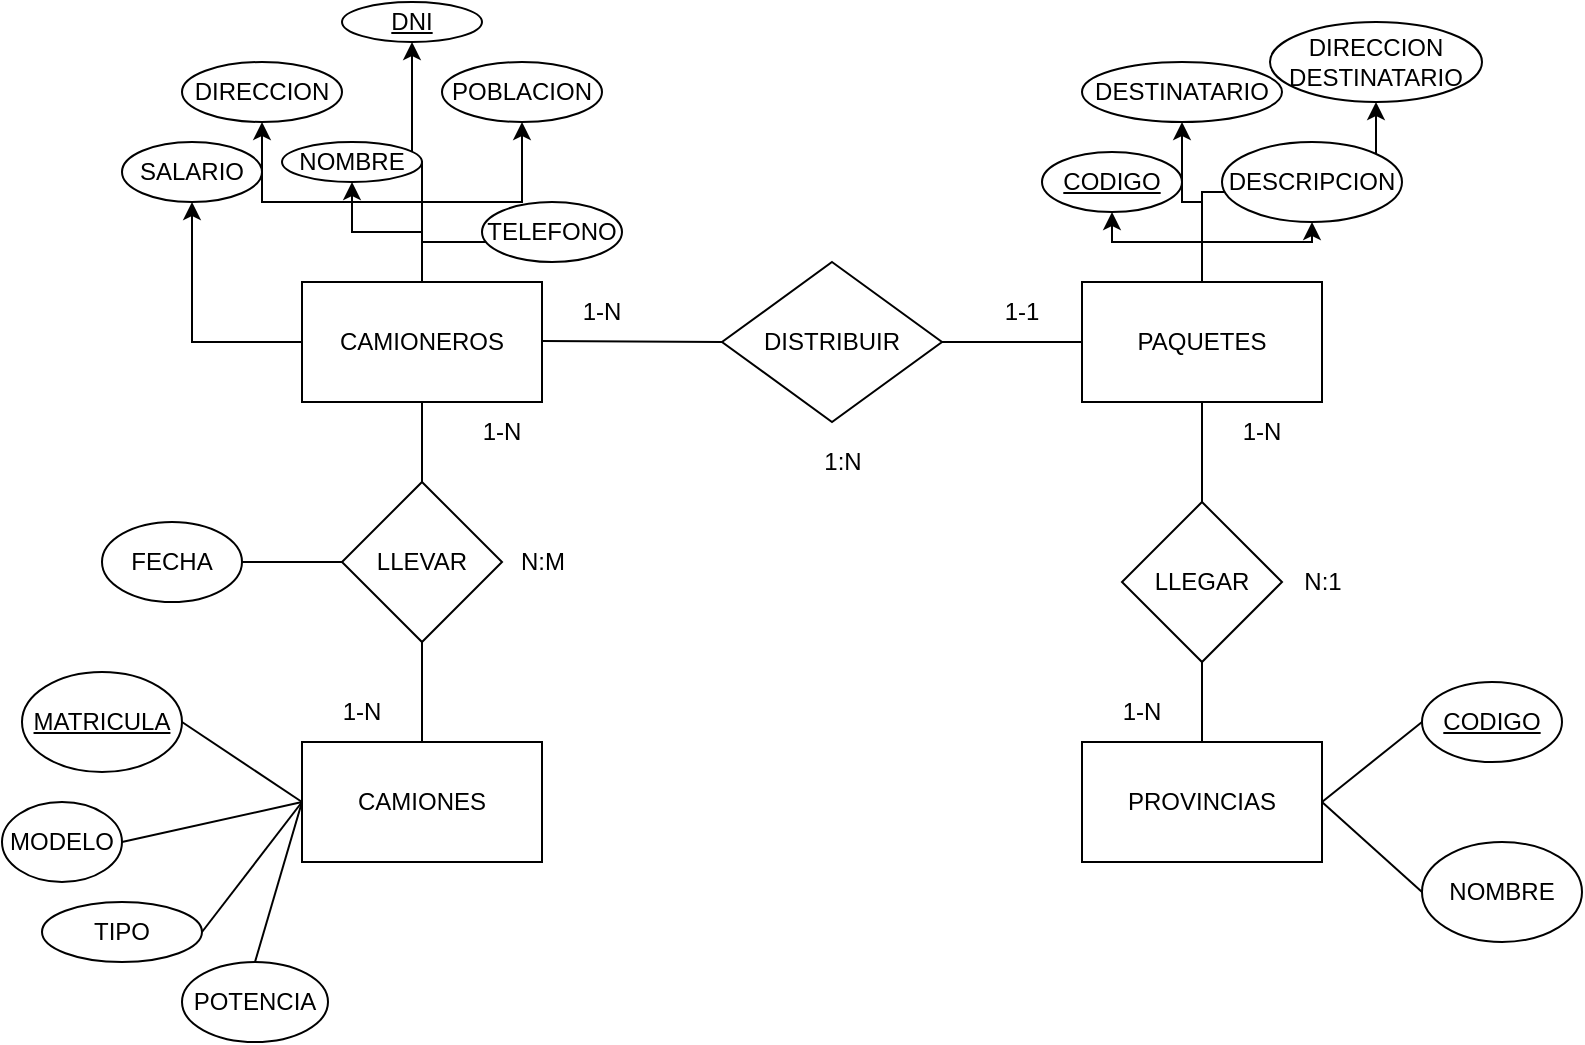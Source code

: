 <mxfile version="19.0.0" type="github"><diagram id="UMBEZ9GXNVUTBBx_-1GD" name="Page-1"><mxGraphModel dx="1940" dy="693" grid="1" gridSize="10" guides="1" tooltips="1" connect="1" arrows="1" fold="1" page="1" pageScale="1" pageWidth="827" pageHeight="1169" math="0" shadow="0"><root><mxCell id="0"/><mxCell id="1" parent="0"/><mxCell id="1pU0V3fxK7Sl00jbTE-W-3" value="" style="edgeStyle=orthogonalEdgeStyle;rounded=0;orthogonalLoop=1;jettySize=auto;html=1;" edge="1" parent="1" source="1pU0V3fxK7Sl00jbTE-W-1" target="1pU0V3fxK7Sl00jbTE-W-2"><mxGeometry relative="1" as="geometry"/></mxCell><mxCell id="1pU0V3fxK7Sl00jbTE-W-5" value="" style="edgeStyle=orthogonalEdgeStyle;rounded=0;orthogonalLoop=1;jettySize=auto;html=1;" edge="1" parent="1" source="1pU0V3fxK7Sl00jbTE-W-1" target="1pU0V3fxK7Sl00jbTE-W-4"><mxGeometry relative="1" as="geometry"/></mxCell><mxCell id="1pU0V3fxK7Sl00jbTE-W-7" value="" style="edgeStyle=orthogonalEdgeStyle;rounded=0;orthogonalLoop=1;jettySize=auto;html=1;" edge="1" parent="1" source="1pU0V3fxK7Sl00jbTE-W-1" target="1pU0V3fxK7Sl00jbTE-W-6"><mxGeometry relative="1" as="geometry"/></mxCell><mxCell id="1pU0V3fxK7Sl00jbTE-W-9" value="" style="edgeStyle=orthogonalEdgeStyle;rounded=0;orthogonalLoop=1;jettySize=auto;html=1;" edge="1" parent="1" source="1pU0V3fxK7Sl00jbTE-W-1" target="1pU0V3fxK7Sl00jbTE-W-8"><mxGeometry relative="1" as="geometry"/></mxCell><mxCell id="1pU0V3fxK7Sl00jbTE-W-11" value="" style="edgeStyle=orthogonalEdgeStyle;rounded=0;orthogonalLoop=1;jettySize=auto;html=1;" edge="1" parent="1" source="1pU0V3fxK7Sl00jbTE-W-1" target="1pU0V3fxK7Sl00jbTE-W-10"><mxGeometry relative="1" as="geometry"/></mxCell><mxCell id="1pU0V3fxK7Sl00jbTE-W-13" value="" style="edgeStyle=orthogonalEdgeStyle;rounded=0;orthogonalLoop=1;jettySize=auto;html=1;" edge="1" parent="1" source="1pU0V3fxK7Sl00jbTE-W-1" target="1pU0V3fxK7Sl00jbTE-W-12"><mxGeometry relative="1" as="geometry"/></mxCell><mxCell id="1pU0V3fxK7Sl00jbTE-W-1" value="CAMIONEROS" style="rounded=0;whiteSpace=wrap;html=1;" vertex="1" parent="1"><mxGeometry x="-430" y="450" width="120" height="60" as="geometry"/></mxCell><mxCell id="1pU0V3fxK7Sl00jbTE-W-2" value="&lt;u&gt;DNI&lt;/u&gt;" style="ellipse;whiteSpace=wrap;html=1;rounded=0;strokeColor=#000000;" vertex="1" parent="1"><mxGeometry x="-410" y="310" width="70" height="20" as="geometry"/></mxCell><mxCell id="1pU0V3fxK7Sl00jbTE-W-4" value="NOMBRE" style="ellipse;whiteSpace=wrap;html=1;rounded=0;" vertex="1" parent="1"><mxGeometry x="-440" y="380" width="70" height="20" as="geometry"/></mxCell><mxCell id="1pU0V3fxK7Sl00jbTE-W-6" value="TELEFONO" style="ellipse;whiteSpace=wrap;html=1;rounded=0;" vertex="1" parent="1"><mxGeometry x="-340" y="410" width="70" height="30" as="geometry"/></mxCell><mxCell id="1pU0V3fxK7Sl00jbTE-W-8" value="DIRECCION" style="ellipse;whiteSpace=wrap;html=1;rounded=0;" vertex="1" parent="1"><mxGeometry x="-490" y="340" width="80" height="30" as="geometry"/></mxCell><mxCell id="1pU0V3fxK7Sl00jbTE-W-10" value="SALARIO" style="ellipse;whiteSpace=wrap;html=1;rounded=0;" vertex="1" parent="1"><mxGeometry x="-520" y="380" width="70" height="30" as="geometry"/></mxCell><mxCell id="1pU0V3fxK7Sl00jbTE-W-12" value="POBLACION" style="ellipse;whiteSpace=wrap;html=1;rounded=0;" vertex="1" parent="1"><mxGeometry x="-360" y="340" width="80" height="30" as="geometry"/></mxCell><mxCell id="1pU0V3fxK7Sl00jbTE-W-16" value="" style="edgeStyle=orthogonalEdgeStyle;rounded=0;orthogonalLoop=1;jettySize=auto;html=1;" edge="1" parent="1" source="1pU0V3fxK7Sl00jbTE-W-14" target="1pU0V3fxK7Sl00jbTE-W-15"><mxGeometry relative="1" as="geometry"/></mxCell><mxCell id="1pU0V3fxK7Sl00jbTE-W-18" value="" style="edgeStyle=orthogonalEdgeStyle;rounded=0;orthogonalLoop=1;jettySize=auto;html=1;" edge="1" parent="1" source="1pU0V3fxK7Sl00jbTE-W-14" target="1pU0V3fxK7Sl00jbTE-W-17"><mxGeometry relative="1" as="geometry"/></mxCell><mxCell id="1pU0V3fxK7Sl00jbTE-W-20" value="" style="edgeStyle=orthogonalEdgeStyle;rounded=0;orthogonalLoop=1;jettySize=auto;html=1;" edge="1" parent="1" source="1pU0V3fxK7Sl00jbTE-W-14" target="1pU0V3fxK7Sl00jbTE-W-19"><mxGeometry relative="1" as="geometry"/></mxCell><mxCell id="1pU0V3fxK7Sl00jbTE-W-27" value="" style="edgeStyle=orthogonalEdgeStyle;rounded=0;orthogonalLoop=1;jettySize=auto;html=1;" edge="1" parent="1" source="1pU0V3fxK7Sl00jbTE-W-14" target="1pU0V3fxK7Sl00jbTE-W-26"><mxGeometry relative="1" as="geometry"/></mxCell><mxCell id="1pU0V3fxK7Sl00jbTE-W-14" value="PAQUETES" style="rounded=0;whiteSpace=wrap;html=1;" vertex="1" parent="1"><mxGeometry x="-40" y="450" width="120" height="60" as="geometry"/></mxCell><mxCell id="1pU0V3fxK7Sl00jbTE-W-15" value="&lt;u&gt;CODIGO&lt;/u&gt;" style="ellipse;whiteSpace=wrap;html=1;rounded=0;" vertex="1" parent="1"><mxGeometry x="-60" y="385" width="70" height="30" as="geometry"/></mxCell><mxCell id="1pU0V3fxK7Sl00jbTE-W-17" value="DESCRIPCION" style="ellipse;whiteSpace=wrap;html=1;rounded=0;" vertex="1" parent="1"><mxGeometry x="30" y="380" width="90" height="40" as="geometry"/></mxCell><mxCell id="1pU0V3fxK7Sl00jbTE-W-19" value="DESTINATARIO" style="ellipse;whiteSpace=wrap;html=1;rounded=0;" vertex="1" parent="1"><mxGeometry x="-40" y="340" width="100" height="30" as="geometry"/></mxCell><mxCell id="1pU0V3fxK7Sl00jbTE-W-26" value="DIRECCION DESTINATARIO" style="ellipse;whiteSpace=wrap;html=1;rounded=0;" vertex="1" parent="1"><mxGeometry x="54" y="320" width="106" height="40" as="geometry"/></mxCell><mxCell id="1pU0V3fxK7Sl00jbTE-W-28" value="DISTRIBUIR" style="rhombus;whiteSpace=wrap;html=1;" vertex="1" parent="1"><mxGeometry x="-220" y="440" width="110" height="80" as="geometry"/></mxCell><mxCell id="1pU0V3fxK7Sl00jbTE-W-29" value="" style="endArrow=none;html=1;rounded=0;" edge="1" parent="1"><mxGeometry width="50" height="50" relative="1" as="geometry"><mxPoint x="-220" y="480" as="sourcePoint"/><mxPoint x="-310" y="479.5" as="targetPoint"/></mxGeometry></mxCell><mxCell id="1pU0V3fxK7Sl00jbTE-W-30" value="" style="endArrow=none;html=1;rounded=0;exitX=1;exitY=0.5;exitDx=0;exitDy=0;entryX=0;entryY=0.5;entryDx=0;entryDy=0;" edge="1" parent="1" source="1pU0V3fxK7Sl00jbTE-W-28" target="1pU0V3fxK7Sl00jbTE-W-14"><mxGeometry width="50" height="50" relative="1" as="geometry"><mxPoint x="-100" y="510" as="sourcePoint"/><mxPoint x="-50" y="460" as="targetPoint"/></mxGeometry></mxCell><mxCell id="1pU0V3fxK7Sl00jbTE-W-31" value="PROVINCIAS" style="rounded=0;whiteSpace=wrap;html=1;" vertex="1" parent="1"><mxGeometry x="-40" y="680" width="120" height="60" as="geometry"/></mxCell><mxCell id="1pU0V3fxK7Sl00jbTE-W-32" value="&lt;u&gt;CODIGO&lt;/u&gt;" style="ellipse;whiteSpace=wrap;html=1;" vertex="1" parent="1"><mxGeometry x="130" y="650" width="70" height="40" as="geometry"/></mxCell><mxCell id="1pU0V3fxK7Sl00jbTE-W-33" value="NOMBRE" style="ellipse;whiteSpace=wrap;html=1;" vertex="1" parent="1"><mxGeometry x="130" y="730" width="80" height="50" as="geometry"/></mxCell><mxCell id="1pU0V3fxK7Sl00jbTE-W-34" value="" style="endArrow=none;html=1;rounded=0;entryX=0;entryY=0.5;entryDx=0;entryDy=0;exitX=1;exitY=0.5;exitDx=0;exitDy=0;" edge="1" parent="1" source="1pU0V3fxK7Sl00jbTE-W-31" target="1pU0V3fxK7Sl00jbTE-W-32"><mxGeometry width="50" height="50" relative="1" as="geometry"><mxPoint x="80" y="710" as="sourcePoint"/><mxPoint x="130" y="660" as="targetPoint"/></mxGeometry></mxCell><mxCell id="1pU0V3fxK7Sl00jbTE-W-35" value="" style="endArrow=none;html=1;rounded=0;entryX=0;entryY=0.5;entryDx=0;entryDy=0;exitX=1;exitY=0.5;exitDx=0;exitDy=0;" edge="1" parent="1" source="1pU0V3fxK7Sl00jbTE-W-31" target="1pU0V3fxK7Sl00jbTE-W-33"><mxGeometry width="50" height="50" relative="1" as="geometry"><mxPoint x="80" y="800" as="sourcePoint"/><mxPoint x="130" y="750" as="targetPoint"/></mxGeometry></mxCell><mxCell id="1pU0V3fxK7Sl00jbTE-W-36" value="LLEGAR" style="rhombus;whiteSpace=wrap;html=1;" vertex="1" parent="1"><mxGeometry x="-20" y="560" width="80" height="80" as="geometry"/></mxCell><mxCell id="1pU0V3fxK7Sl00jbTE-W-37" value="" style="endArrow=none;html=1;rounded=0;exitX=0.5;exitY=0;exitDx=0;exitDy=0;entryX=0.5;entryY=1;entryDx=0;entryDy=0;" edge="1" parent="1" source="1pU0V3fxK7Sl00jbTE-W-36" target="1pU0V3fxK7Sl00jbTE-W-14"><mxGeometry width="50" height="50" relative="1" as="geometry"><mxPoint y="570" as="sourcePoint"/><mxPoint x="50" y="520" as="targetPoint"/></mxGeometry></mxCell><mxCell id="1pU0V3fxK7Sl00jbTE-W-38" value="" style="endArrow=none;html=1;rounded=0;entryX=0.5;entryY=1;entryDx=0;entryDy=0;exitX=0.5;exitY=0;exitDx=0;exitDy=0;" edge="1" parent="1" source="1pU0V3fxK7Sl00jbTE-W-31" target="1pU0V3fxK7Sl00jbTE-W-36"><mxGeometry width="50" height="50" relative="1" as="geometry"><mxPoint x="-50" y="680" as="sourcePoint"/><mxPoint y="630" as="targetPoint"/></mxGeometry></mxCell><mxCell id="1pU0V3fxK7Sl00jbTE-W-39" value="CAMIONES" style="rounded=0;whiteSpace=wrap;html=1;" vertex="1" parent="1"><mxGeometry x="-430" y="680" width="120" height="60" as="geometry"/></mxCell><mxCell id="1pU0V3fxK7Sl00jbTE-W-40" value="1-N" style="text;html=1;strokeColor=none;fillColor=none;align=center;verticalAlign=middle;whiteSpace=wrap;rounded=0;" vertex="1" parent="1"><mxGeometry x="-310" y="450" width="60" height="30" as="geometry"/></mxCell><mxCell id="1pU0V3fxK7Sl00jbTE-W-41" value="1-1" style="text;html=1;strokeColor=none;fillColor=none;align=center;verticalAlign=middle;whiteSpace=wrap;rounded=0;" vertex="1" parent="1"><mxGeometry x="-100" y="450" width="60" height="30" as="geometry"/></mxCell><mxCell id="1pU0V3fxK7Sl00jbTE-W-42" value="1-N" style="text;html=1;strokeColor=none;fillColor=none;align=center;verticalAlign=middle;whiteSpace=wrap;rounded=0;" vertex="1" parent="1"><mxGeometry x="20" y="510" width="60" height="30" as="geometry"/></mxCell><mxCell id="1pU0V3fxK7Sl00jbTE-W-43" value="1-N" style="text;html=1;strokeColor=none;fillColor=none;align=center;verticalAlign=middle;whiteSpace=wrap;rounded=0;" vertex="1" parent="1"><mxGeometry x="-40" y="650" width="60" height="30" as="geometry"/></mxCell><mxCell id="1pU0V3fxK7Sl00jbTE-W-44" value="1-N" style="text;html=1;strokeColor=none;fillColor=none;align=center;verticalAlign=middle;whiteSpace=wrap;rounded=0;" vertex="1" parent="1"><mxGeometry x="-360" y="510" width="60" height="30" as="geometry"/></mxCell><mxCell id="1pU0V3fxK7Sl00jbTE-W-45" value="1-N" style="text;html=1;strokeColor=none;fillColor=none;align=center;verticalAlign=middle;whiteSpace=wrap;rounded=0;" vertex="1" parent="1"><mxGeometry x="-430" y="650" width="60" height="30" as="geometry"/></mxCell><mxCell id="1pU0V3fxK7Sl00jbTE-W-46" value="&lt;u&gt;MATRICULA&lt;/u&gt;" style="ellipse;whiteSpace=wrap;html=1;strokeColor=#000000;" vertex="1" parent="1"><mxGeometry x="-570" y="645" width="80" height="50" as="geometry"/></mxCell><mxCell id="1pU0V3fxK7Sl00jbTE-W-47" value="MODELO" style="ellipse;whiteSpace=wrap;html=1;strokeColor=#000000;" vertex="1" parent="1"><mxGeometry x="-580" y="710" width="60" height="40" as="geometry"/></mxCell><mxCell id="1pU0V3fxK7Sl00jbTE-W-48" value="TIPO" style="ellipse;whiteSpace=wrap;html=1;strokeColor=#000000;" vertex="1" parent="1"><mxGeometry x="-560" y="760" width="80" height="30" as="geometry"/></mxCell><mxCell id="1pU0V3fxK7Sl00jbTE-W-49" value="POTENCIA" style="ellipse;whiteSpace=wrap;html=1;strokeColor=#000000;" vertex="1" parent="1"><mxGeometry x="-490" y="790" width="73" height="40" as="geometry"/></mxCell><mxCell id="1pU0V3fxK7Sl00jbTE-W-50" value="" style="endArrow=none;html=1;rounded=0;exitX=1;exitY=0.5;exitDx=0;exitDy=0;entryX=0;entryY=0.5;entryDx=0;entryDy=0;" edge="1" parent="1" source="1pU0V3fxK7Sl00jbTE-W-46" target="1pU0V3fxK7Sl00jbTE-W-39"><mxGeometry width="50" height="50" relative="1" as="geometry"><mxPoint x="-480" y="690" as="sourcePoint"/><mxPoint x="-430" y="640" as="targetPoint"/></mxGeometry></mxCell><mxCell id="1pU0V3fxK7Sl00jbTE-W-51" value="" style="endArrow=none;html=1;rounded=0;exitX=1;exitY=0.5;exitDx=0;exitDy=0;entryX=0;entryY=0.5;entryDx=0;entryDy=0;" edge="1" parent="1" source="1pU0V3fxK7Sl00jbTE-W-47" target="1pU0V3fxK7Sl00jbTE-W-39"><mxGeometry width="50" height="50" relative="1" as="geometry"><mxPoint x="-500" y="750" as="sourcePoint"/><mxPoint x="-450" y="700" as="targetPoint"/></mxGeometry></mxCell><mxCell id="1pU0V3fxK7Sl00jbTE-W-52" value="" style="endArrow=none;html=1;rounded=0;exitX=1;exitY=0.5;exitDx=0;exitDy=0;entryX=0;entryY=0.5;entryDx=0;entryDy=0;" edge="1" parent="1" source="1pU0V3fxK7Sl00jbTE-W-48" target="1pU0V3fxK7Sl00jbTE-W-39"><mxGeometry width="50" height="50" relative="1" as="geometry"><mxPoint x="-480" y="780" as="sourcePoint"/><mxPoint x="-430" y="730" as="targetPoint"/></mxGeometry></mxCell><mxCell id="1pU0V3fxK7Sl00jbTE-W-53" value="" style="endArrow=none;html=1;rounded=0;exitX=0.5;exitY=0;exitDx=0;exitDy=0;entryX=0;entryY=0.5;entryDx=0;entryDy=0;" edge="1" parent="1" source="1pU0V3fxK7Sl00jbTE-W-49" target="1pU0V3fxK7Sl00jbTE-W-39"><mxGeometry width="50" height="50" relative="1" as="geometry"><mxPoint x="-440" y="800" as="sourcePoint"/><mxPoint x="-390" y="750" as="targetPoint"/></mxGeometry></mxCell><mxCell id="1pU0V3fxK7Sl00jbTE-W-54" value="LLEVAR" style="rhombus;whiteSpace=wrap;html=1;strokeColor=#000000;" vertex="1" parent="1"><mxGeometry x="-410" y="550" width="80" height="80" as="geometry"/></mxCell><mxCell id="1pU0V3fxK7Sl00jbTE-W-55" value="" style="endArrow=none;html=1;rounded=0;exitX=0.5;exitY=0;exitDx=0;exitDy=0;entryX=0.5;entryY=1;entryDx=0;entryDy=0;" edge="1" parent="1" source="1pU0V3fxK7Sl00jbTE-W-54" target="1pU0V3fxK7Sl00jbTE-W-1"><mxGeometry width="50" height="50" relative="1" as="geometry"><mxPoint x="-390" y="550" as="sourcePoint"/><mxPoint x="-340" y="500" as="targetPoint"/></mxGeometry></mxCell><mxCell id="1pU0V3fxK7Sl00jbTE-W-56" value="" style="endArrow=none;html=1;rounded=0;entryX=0.5;entryY=1;entryDx=0;entryDy=0;exitX=0.5;exitY=0;exitDx=0;exitDy=0;" edge="1" parent="1" source="1pU0V3fxK7Sl00jbTE-W-39" target="1pU0V3fxK7Sl00jbTE-W-54"><mxGeometry width="50" height="50" relative="1" as="geometry"><mxPoint x="-500" y="640" as="sourcePoint"/><mxPoint x="-450" y="590" as="targetPoint"/></mxGeometry></mxCell><mxCell id="1pU0V3fxK7Sl00jbTE-W-57" value="N:1" style="text;html=1;align=center;verticalAlign=middle;resizable=0;points=[];autosize=1;strokeColor=none;fillColor=none;" vertex="1" parent="1"><mxGeometry x="65" y="590" width="30" height="20" as="geometry"/></mxCell><mxCell id="1pU0V3fxK7Sl00jbTE-W-58" value="1:N" style="text;html=1;align=center;verticalAlign=middle;resizable=0;points=[];autosize=1;strokeColor=none;fillColor=none;" vertex="1" parent="1"><mxGeometry x="-175" y="530" width="30" height="20" as="geometry"/></mxCell><mxCell id="1pU0V3fxK7Sl00jbTE-W-59" value="N:M" style="text;html=1;align=center;verticalAlign=middle;resizable=0;points=[];autosize=1;strokeColor=none;fillColor=none;" vertex="1" parent="1"><mxGeometry x="-330" y="580" width="40" height="20" as="geometry"/></mxCell><mxCell id="1pU0V3fxK7Sl00jbTE-W-60" value="FECHA" style="ellipse;whiteSpace=wrap;html=1;strokeColor=#000000;" vertex="1" parent="1"><mxGeometry x="-530" y="570" width="70" height="40" as="geometry"/></mxCell><mxCell id="1pU0V3fxK7Sl00jbTE-W-61" value="" style="endArrow=none;html=1;rounded=0;entryX=0;entryY=0.5;entryDx=0;entryDy=0;exitX=1;exitY=0.5;exitDx=0;exitDy=0;" edge="1" parent="1" source="1pU0V3fxK7Sl00jbTE-W-60" target="1pU0V3fxK7Sl00jbTE-W-54"><mxGeometry width="50" height="50" relative="1" as="geometry"><mxPoint x="-460" y="620" as="sourcePoint"/><mxPoint x="-410" y="570" as="targetPoint"/></mxGeometry></mxCell></root></mxGraphModel></diagram></mxfile>
